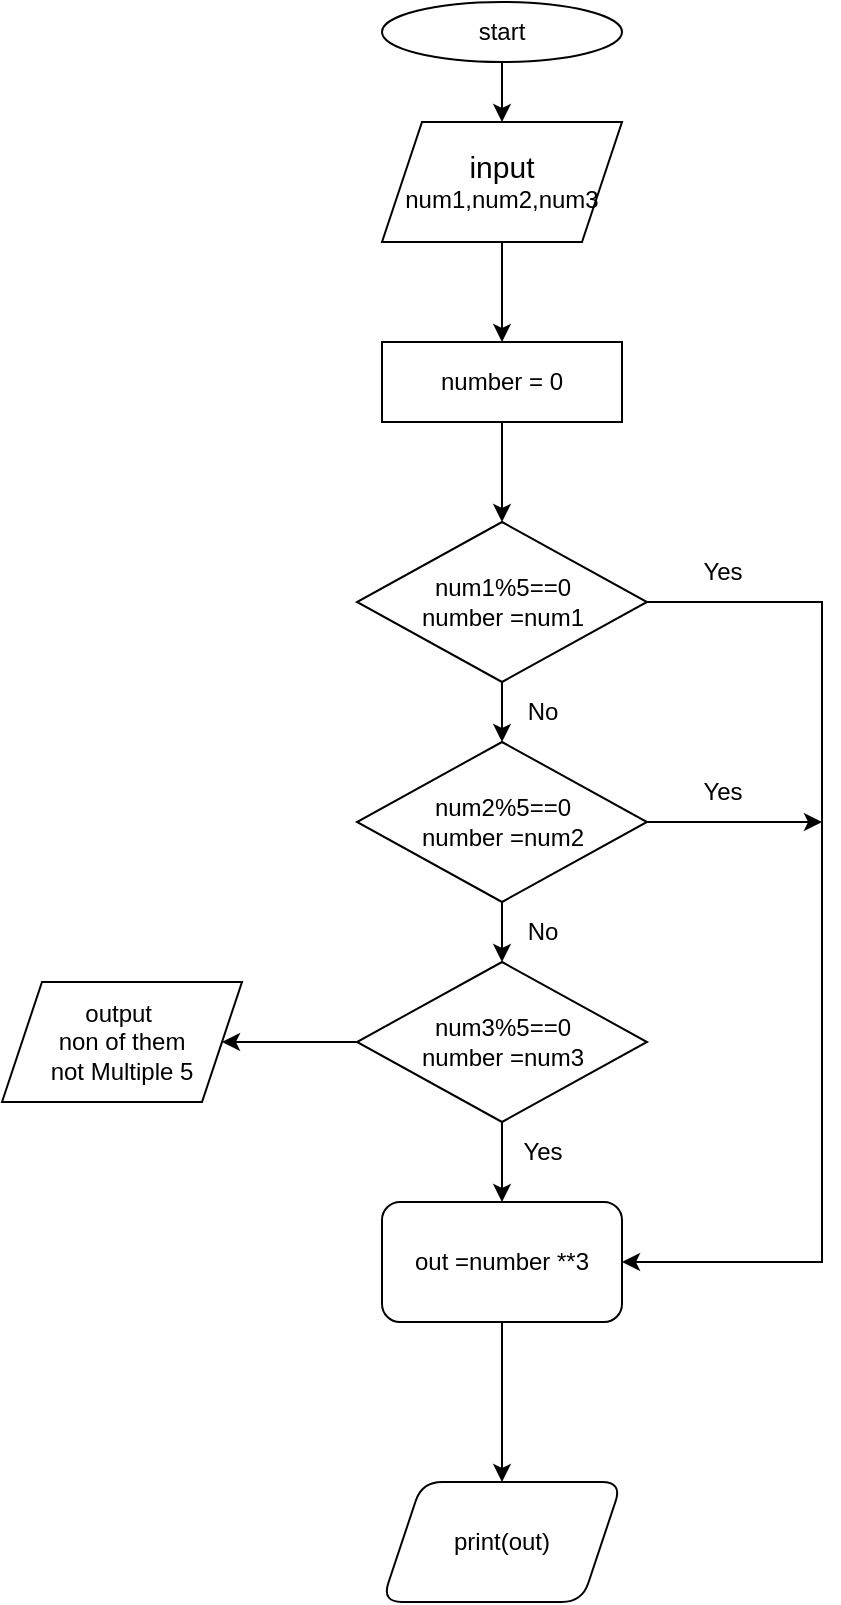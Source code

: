 <mxfile version="21.0.8" type="github">
  <diagram id="C5RBs43oDa-KdzZeNtuy" name="Page-1">
    <mxGraphModel dx="1050" dy="549" grid="1" gridSize="10" guides="1" tooltips="1" connect="1" arrows="1" fold="1" page="1" pageScale="1" pageWidth="827" pageHeight="1169" math="0" shadow="0">
      <root>
        <mxCell id="WIyWlLk6GJQsqaUBKTNV-0" />
        <mxCell id="WIyWlLk6GJQsqaUBKTNV-1" parent="WIyWlLk6GJQsqaUBKTNV-0" />
        <mxCell id="Pf4eGX4tDjqapQGiIh9s-0" value="start" style="ellipse;whiteSpace=wrap;html=1;" vertex="1" parent="WIyWlLk6GJQsqaUBKTNV-1">
          <mxGeometry x="420" y="70" width="120" height="30" as="geometry" />
        </mxCell>
        <mxCell id="Pf4eGX4tDjqapQGiIh9s-12" style="edgeStyle=orthogonalEdgeStyle;rounded=0;orthogonalLoop=1;jettySize=auto;html=1;exitX=0.5;exitY=1;exitDx=0;exitDy=0;entryX=0.5;entryY=0;entryDx=0;entryDy=0;" edge="1" parent="WIyWlLk6GJQsqaUBKTNV-1" source="Pf4eGX4tDjqapQGiIh9s-6" target="Pf4eGX4tDjqapQGiIh9s-10">
          <mxGeometry relative="1" as="geometry" />
        </mxCell>
        <mxCell id="Pf4eGX4tDjqapQGiIh9s-27" style="edgeStyle=orthogonalEdgeStyle;rounded=0;orthogonalLoop=1;jettySize=auto;html=1;exitX=1;exitY=0.5;exitDx=0;exitDy=0;entryX=1;entryY=0.5;entryDx=0;entryDy=0;" edge="1" parent="WIyWlLk6GJQsqaUBKTNV-1" source="Pf4eGX4tDjqapQGiIh9s-6" target="Pf4eGX4tDjqapQGiIh9s-20">
          <mxGeometry relative="1" as="geometry">
            <Array as="points">
              <mxPoint x="640" y="370" />
              <mxPoint x="640" y="700" />
            </Array>
          </mxGeometry>
        </mxCell>
        <mxCell id="Pf4eGX4tDjqapQGiIh9s-6" value="num1%5==0&lt;br&gt;number =num1" style="rhombus;whiteSpace=wrap;html=1;" vertex="1" parent="WIyWlLk6GJQsqaUBKTNV-1">
          <mxGeometry x="407.5" y="330" width="145" height="80" as="geometry" />
        </mxCell>
        <mxCell id="Pf4eGX4tDjqapQGiIh9s-9" value="Yes" style="text;html=1;align=center;verticalAlign=middle;resizable=0;points=[];autosize=1;strokeColor=none;fillColor=none;" vertex="1" parent="WIyWlLk6GJQsqaUBKTNV-1">
          <mxGeometry x="570" y="340" width="40" height="30" as="geometry" />
        </mxCell>
        <mxCell id="Pf4eGX4tDjqapQGiIh9s-14" style="edgeStyle=orthogonalEdgeStyle;rounded=0;orthogonalLoop=1;jettySize=auto;html=1;exitX=0.5;exitY=1;exitDx=0;exitDy=0;entryX=0.5;entryY=0;entryDx=0;entryDy=0;" edge="1" parent="WIyWlLk6GJQsqaUBKTNV-1" source="Pf4eGX4tDjqapQGiIh9s-10" target="Pf4eGX4tDjqapQGiIh9s-11">
          <mxGeometry relative="1" as="geometry" />
        </mxCell>
        <mxCell id="Pf4eGX4tDjqapQGiIh9s-16" style="edgeStyle=orthogonalEdgeStyle;rounded=0;orthogonalLoop=1;jettySize=auto;html=1;" edge="1" parent="WIyWlLk6GJQsqaUBKTNV-1" source="Pf4eGX4tDjqapQGiIh9s-10">
          <mxGeometry relative="1" as="geometry">
            <mxPoint x="640" y="480" as="targetPoint" />
          </mxGeometry>
        </mxCell>
        <mxCell id="Pf4eGX4tDjqapQGiIh9s-10" value="num2%5==0&lt;br&gt;number =num2" style="rhombus;whiteSpace=wrap;html=1;" vertex="1" parent="WIyWlLk6GJQsqaUBKTNV-1">
          <mxGeometry x="407.5" y="440" width="145" height="80" as="geometry" />
        </mxCell>
        <mxCell id="Pf4eGX4tDjqapQGiIh9s-19" style="edgeStyle=orthogonalEdgeStyle;rounded=0;orthogonalLoop=1;jettySize=auto;html=1;entryX=0.5;entryY=0;entryDx=0;entryDy=0;" edge="1" parent="WIyWlLk6GJQsqaUBKTNV-1" source="Pf4eGX4tDjqapQGiIh9s-11" target="Pf4eGX4tDjqapQGiIh9s-20">
          <mxGeometry relative="1" as="geometry">
            <mxPoint x="640" y="590" as="targetPoint" />
          </mxGeometry>
        </mxCell>
        <mxCell id="Pf4eGX4tDjqapQGiIh9s-24" style="edgeStyle=orthogonalEdgeStyle;rounded=0;orthogonalLoop=1;jettySize=auto;html=1;exitX=0;exitY=0.5;exitDx=0;exitDy=0;entryX=1;entryY=0.5;entryDx=0;entryDy=0;" edge="1" parent="WIyWlLk6GJQsqaUBKTNV-1" source="Pf4eGX4tDjqapQGiIh9s-11" target="Pf4eGX4tDjqapQGiIh9s-23">
          <mxGeometry relative="1" as="geometry" />
        </mxCell>
        <mxCell id="Pf4eGX4tDjqapQGiIh9s-11" value="num3%5==0&lt;br&gt;number =num3" style="rhombus;whiteSpace=wrap;html=1;" vertex="1" parent="WIyWlLk6GJQsqaUBKTNV-1">
          <mxGeometry x="407.5" y="550" width="145" height="80" as="geometry" />
        </mxCell>
        <mxCell id="Pf4eGX4tDjqapQGiIh9s-13" value="No" style="text;html=1;align=center;verticalAlign=middle;resizable=0;points=[];autosize=1;strokeColor=none;fillColor=none;" vertex="1" parent="WIyWlLk6GJQsqaUBKTNV-1">
          <mxGeometry x="480" y="410" width="40" height="30" as="geometry" />
        </mxCell>
        <mxCell id="Pf4eGX4tDjqapQGiIh9s-15" value="No" style="text;html=1;align=center;verticalAlign=middle;resizable=0;points=[];autosize=1;strokeColor=none;fillColor=none;" vertex="1" parent="WIyWlLk6GJQsqaUBKTNV-1">
          <mxGeometry x="480" y="520" width="40" height="30" as="geometry" />
        </mxCell>
        <mxCell id="Pf4eGX4tDjqapQGiIh9s-17" value="Yes" style="text;html=1;align=center;verticalAlign=middle;resizable=0;points=[];autosize=1;strokeColor=none;fillColor=none;" vertex="1" parent="WIyWlLk6GJQsqaUBKTNV-1">
          <mxGeometry x="570" y="450" width="40" height="30" as="geometry" />
        </mxCell>
        <mxCell id="Pf4eGX4tDjqapQGiIh9s-18" value="Yes" style="text;html=1;align=center;verticalAlign=middle;resizable=0;points=[];autosize=1;strokeColor=none;fillColor=none;" vertex="1" parent="WIyWlLk6GJQsqaUBKTNV-1">
          <mxGeometry x="480" y="630" width="40" height="30" as="geometry" />
        </mxCell>
        <mxCell id="Pf4eGX4tDjqapQGiIh9s-34" value="" style="edgeStyle=orthogonalEdgeStyle;rounded=0;orthogonalLoop=1;jettySize=auto;html=1;" edge="1" parent="WIyWlLk6GJQsqaUBKTNV-1" source="Pf4eGX4tDjqapQGiIh9s-20" target="Pf4eGX4tDjqapQGiIh9s-33">
          <mxGeometry relative="1" as="geometry" />
        </mxCell>
        <mxCell id="Pf4eGX4tDjqapQGiIh9s-20" value="out =number **3" style="rounded=1;whiteSpace=wrap;html=1;" vertex="1" parent="WIyWlLk6GJQsqaUBKTNV-1">
          <mxGeometry x="420" y="670" width="120" height="60" as="geometry" />
        </mxCell>
        <mxCell id="Pf4eGX4tDjqapQGiIh9s-23" value="output&amp;nbsp;&lt;br&gt;non of them not&amp;nbsp;Multiple 5" style="shape=parallelogram;perimeter=parallelogramPerimeter;whiteSpace=wrap;html=1;fixedSize=1;" vertex="1" parent="WIyWlLk6GJQsqaUBKTNV-1">
          <mxGeometry x="230" y="560" width="120" height="60" as="geometry" />
        </mxCell>
        <mxCell id="Pf4eGX4tDjqapQGiIh9s-28" value="" style="edgeStyle=orthogonalEdgeStyle;rounded=0;orthogonalLoop=1;jettySize=auto;html=1;exitX=0.5;exitY=1;exitDx=0;exitDy=0;" edge="1" parent="WIyWlLk6GJQsqaUBKTNV-1" source="Pf4eGX4tDjqapQGiIh9s-0" target="Pf4eGX4tDjqapQGiIh9s-2">
          <mxGeometry relative="1" as="geometry">
            <mxPoint x="480" y="210" as="targetPoint" />
            <mxPoint x="480" y="100" as="sourcePoint" />
          </mxGeometry>
        </mxCell>
        <mxCell id="Pf4eGX4tDjqapQGiIh9s-31" value="" style="edgeStyle=orthogonalEdgeStyle;rounded=0;orthogonalLoop=1;jettySize=auto;html=1;" edge="1" parent="WIyWlLk6GJQsqaUBKTNV-1" source="Pf4eGX4tDjqapQGiIh9s-2" target="Pf4eGX4tDjqapQGiIh9s-30">
          <mxGeometry relative="1" as="geometry" />
        </mxCell>
        <mxCell id="Pf4eGX4tDjqapQGiIh9s-2" value="&lt;font style=&quot;font-size: 15px;&quot;&gt;input&lt;/font&gt;&lt;br&gt;&lt;span style=&quot;background-color: initial;&quot;&gt;num1,num2,num3&lt;/span&gt;" style="shape=parallelogram;perimeter=parallelogramPerimeter;whiteSpace=wrap;html=1;fixedSize=1;" vertex="1" parent="WIyWlLk6GJQsqaUBKTNV-1">
          <mxGeometry x="420" y="130" width="120" height="60" as="geometry" />
        </mxCell>
        <mxCell id="Pf4eGX4tDjqapQGiIh9s-32" style="edgeStyle=orthogonalEdgeStyle;rounded=0;orthogonalLoop=1;jettySize=auto;html=1;entryX=0.5;entryY=0;entryDx=0;entryDy=0;" edge="1" parent="WIyWlLk6GJQsqaUBKTNV-1" source="Pf4eGX4tDjqapQGiIh9s-30" target="Pf4eGX4tDjqapQGiIh9s-6">
          <mxGeometry relative="1" as="geometry" />
        </mxCell>
        <mxCell id="Pf4eGX4tDjqapQGiIh9s-30" value="number = 0" style="whiteSpace=wrap;html=1;" vertex="1" parent="WIyWlLk6GJQsqaUBKTNV-1">
          <mxGeometry x="420" y="240" width="120" height="40" as="geometry" />
        </mxCell>
        <mxCell id="Pf4eGX4tDjqapQGiIh9s-33" value="print(out)" style="shape=parallelogram;perimeter=parallelogramPerimeter;whiteSpace=wrap;html=1;fixedSize=1;rounded=1;" vertex="1" parent="WIyWlLk6GJQsqaUBKTNV-1">
          <mxGeometry x="420" y="810" width="120" height="60" as="geometry" />
        </mxCell>
      </root>
    </mxGraphModel>
  </diagram>
</mxfile>
